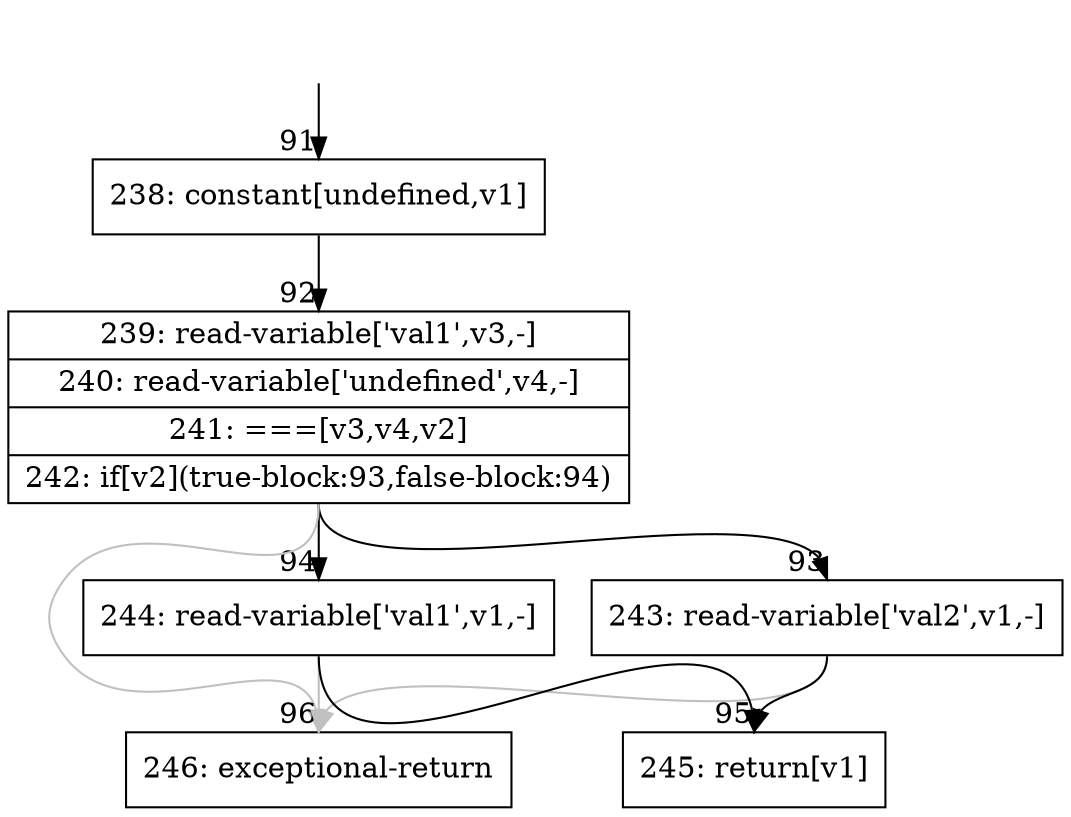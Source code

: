 digraph {
rankdir="TD"
BB_entry11[shape=none,label=""];
BB_entry11 -> BB91 [tailport=s, headport=n, headlabel="    91"]
BB91 [shape=record label="{238: constant[undefined,v1]}" ] 
BB91 -> BB92 [tailport=s, headport=n, headlabel="      92"]
BB92 [shape=record label="{239: read-variable['val1',v3,-]|240: read-variable['undefined',v4,-]|241: ===[v3,v4,v2]|242: if[v2](true-block:93,false-block:94)}" ] 
BB92 -> BB93 [tailport=s, headport=n, headlabel="      93"]
BB92 -> BB94 [tailport=s, headport=n, headlabel="      94"]
BB92 -> BB96 [tailport=s, headport=n, color=gray, headlabel="      96"]
BB93 [shape=record label="{243: read-variable['val2',v1,-]}" ] 
BB93 -> BB95 [tailport=s, headport=n, headlabel="      95"]
BB93 -> BB96 [tailport=s, headport=n, color=gray]
BB94 [shape=record label="{244: read-variable['val1',v1,-]}" ] 
BB94 -> BB95 [tailport=s, headport=n]
BB94 -> BB96 [tailport=s, headport=n, color=gray]
BB95 [shape=record label="{245: return[v1]}" ] 
BB96 [shape=record label="{246: exceptional-return}" ] 
//#$~ 157
}

